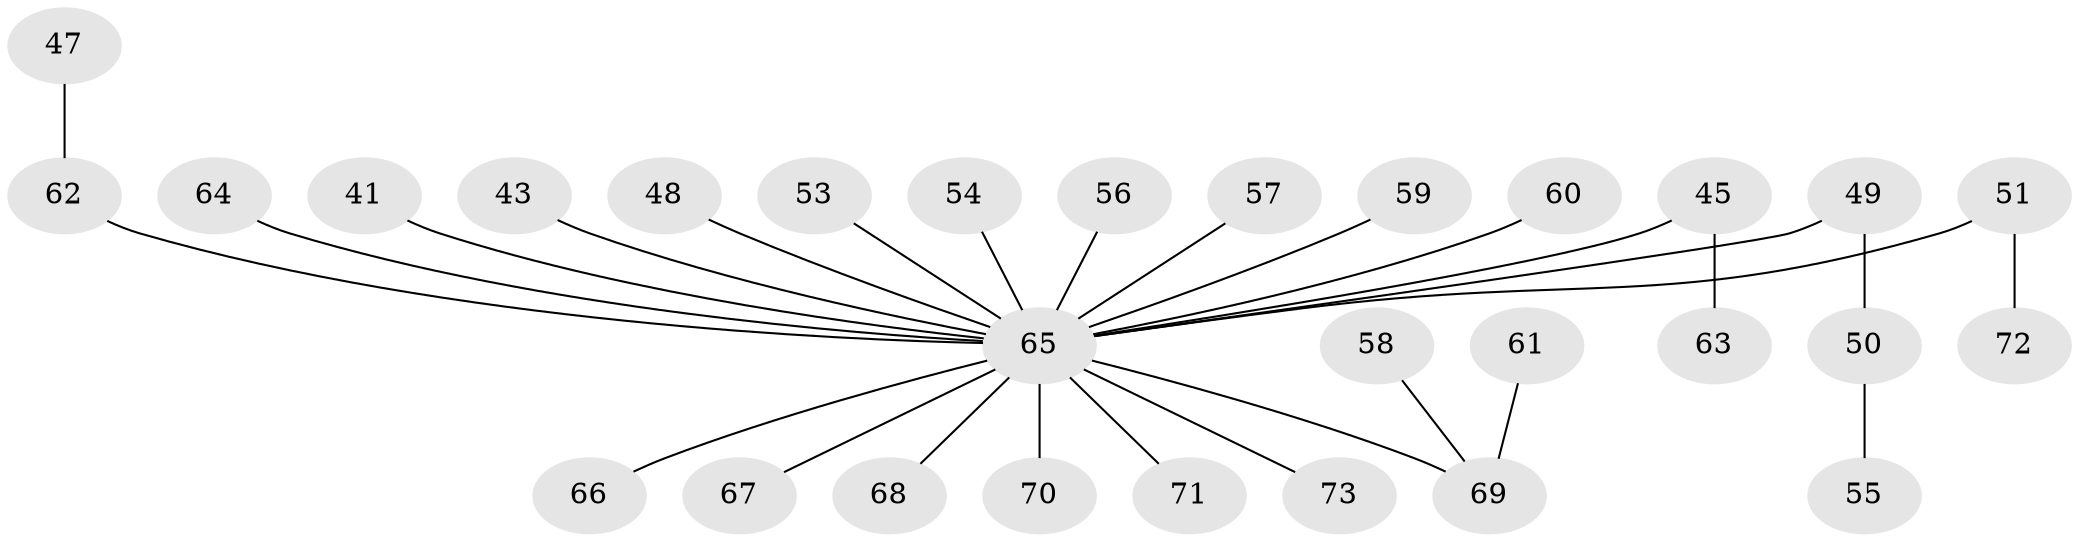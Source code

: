 // original degree distribution, {2: 0.3287671232876712, 6: 0.0136986301369863, 3: 0.136986301369863, 7: 0.0136986301369863, 4: 0.0547945205479452, 1: 0.4383561643835616, 5: 0.0136986301369863}
// Generated by graph-tools (version 1.1) at 2025/55/03/04/25 21:55:47]
// undirected, 29 vertices, 28 edges
graph export_dot {
graph [start="1"]
  node [color=gray90,style=filled];
  41;
  43;
  45;
  47;
  48;
  49;
  50;
  51;
  53;
  54;
  55;
  56;
  57;
  58;
  59;
  60;
  61;
  62 [super="+46"];
  63;
  64;
  65 [super="+6+7+8+13+26+20+9+31+25+11+38+39+17+18+23+52+19+28+32+22+30+24+29+34+35+37+36+42"];
  66;
  67;
  68;
  69 [super="+40+44"];
  70;
  71;
  72;
  73;
  41 -- 65;
  43 -- 65;
  45 -- 63;
  45 -- 65;
  47 -- 62;
  48 -- 65;
  49 -- 50;
  49 -- 65;
  50 -- 55;
  51 -- 72;
  51 -- 65;
  53 -- 65;
  54 -- 65;
  56 -- 65;
  57 -- 65;
  58 -- 69;
  59 -- 65;
  60 -- 65;
  61 -- 69;
  62 -- 65;
  64 -- 65;
  65 -- 66;
  65 -- 67;
  65 -- 69;
  65 -- 71;
  65 -- 68;
  65 -- 70;
  65 -- 73;
}
